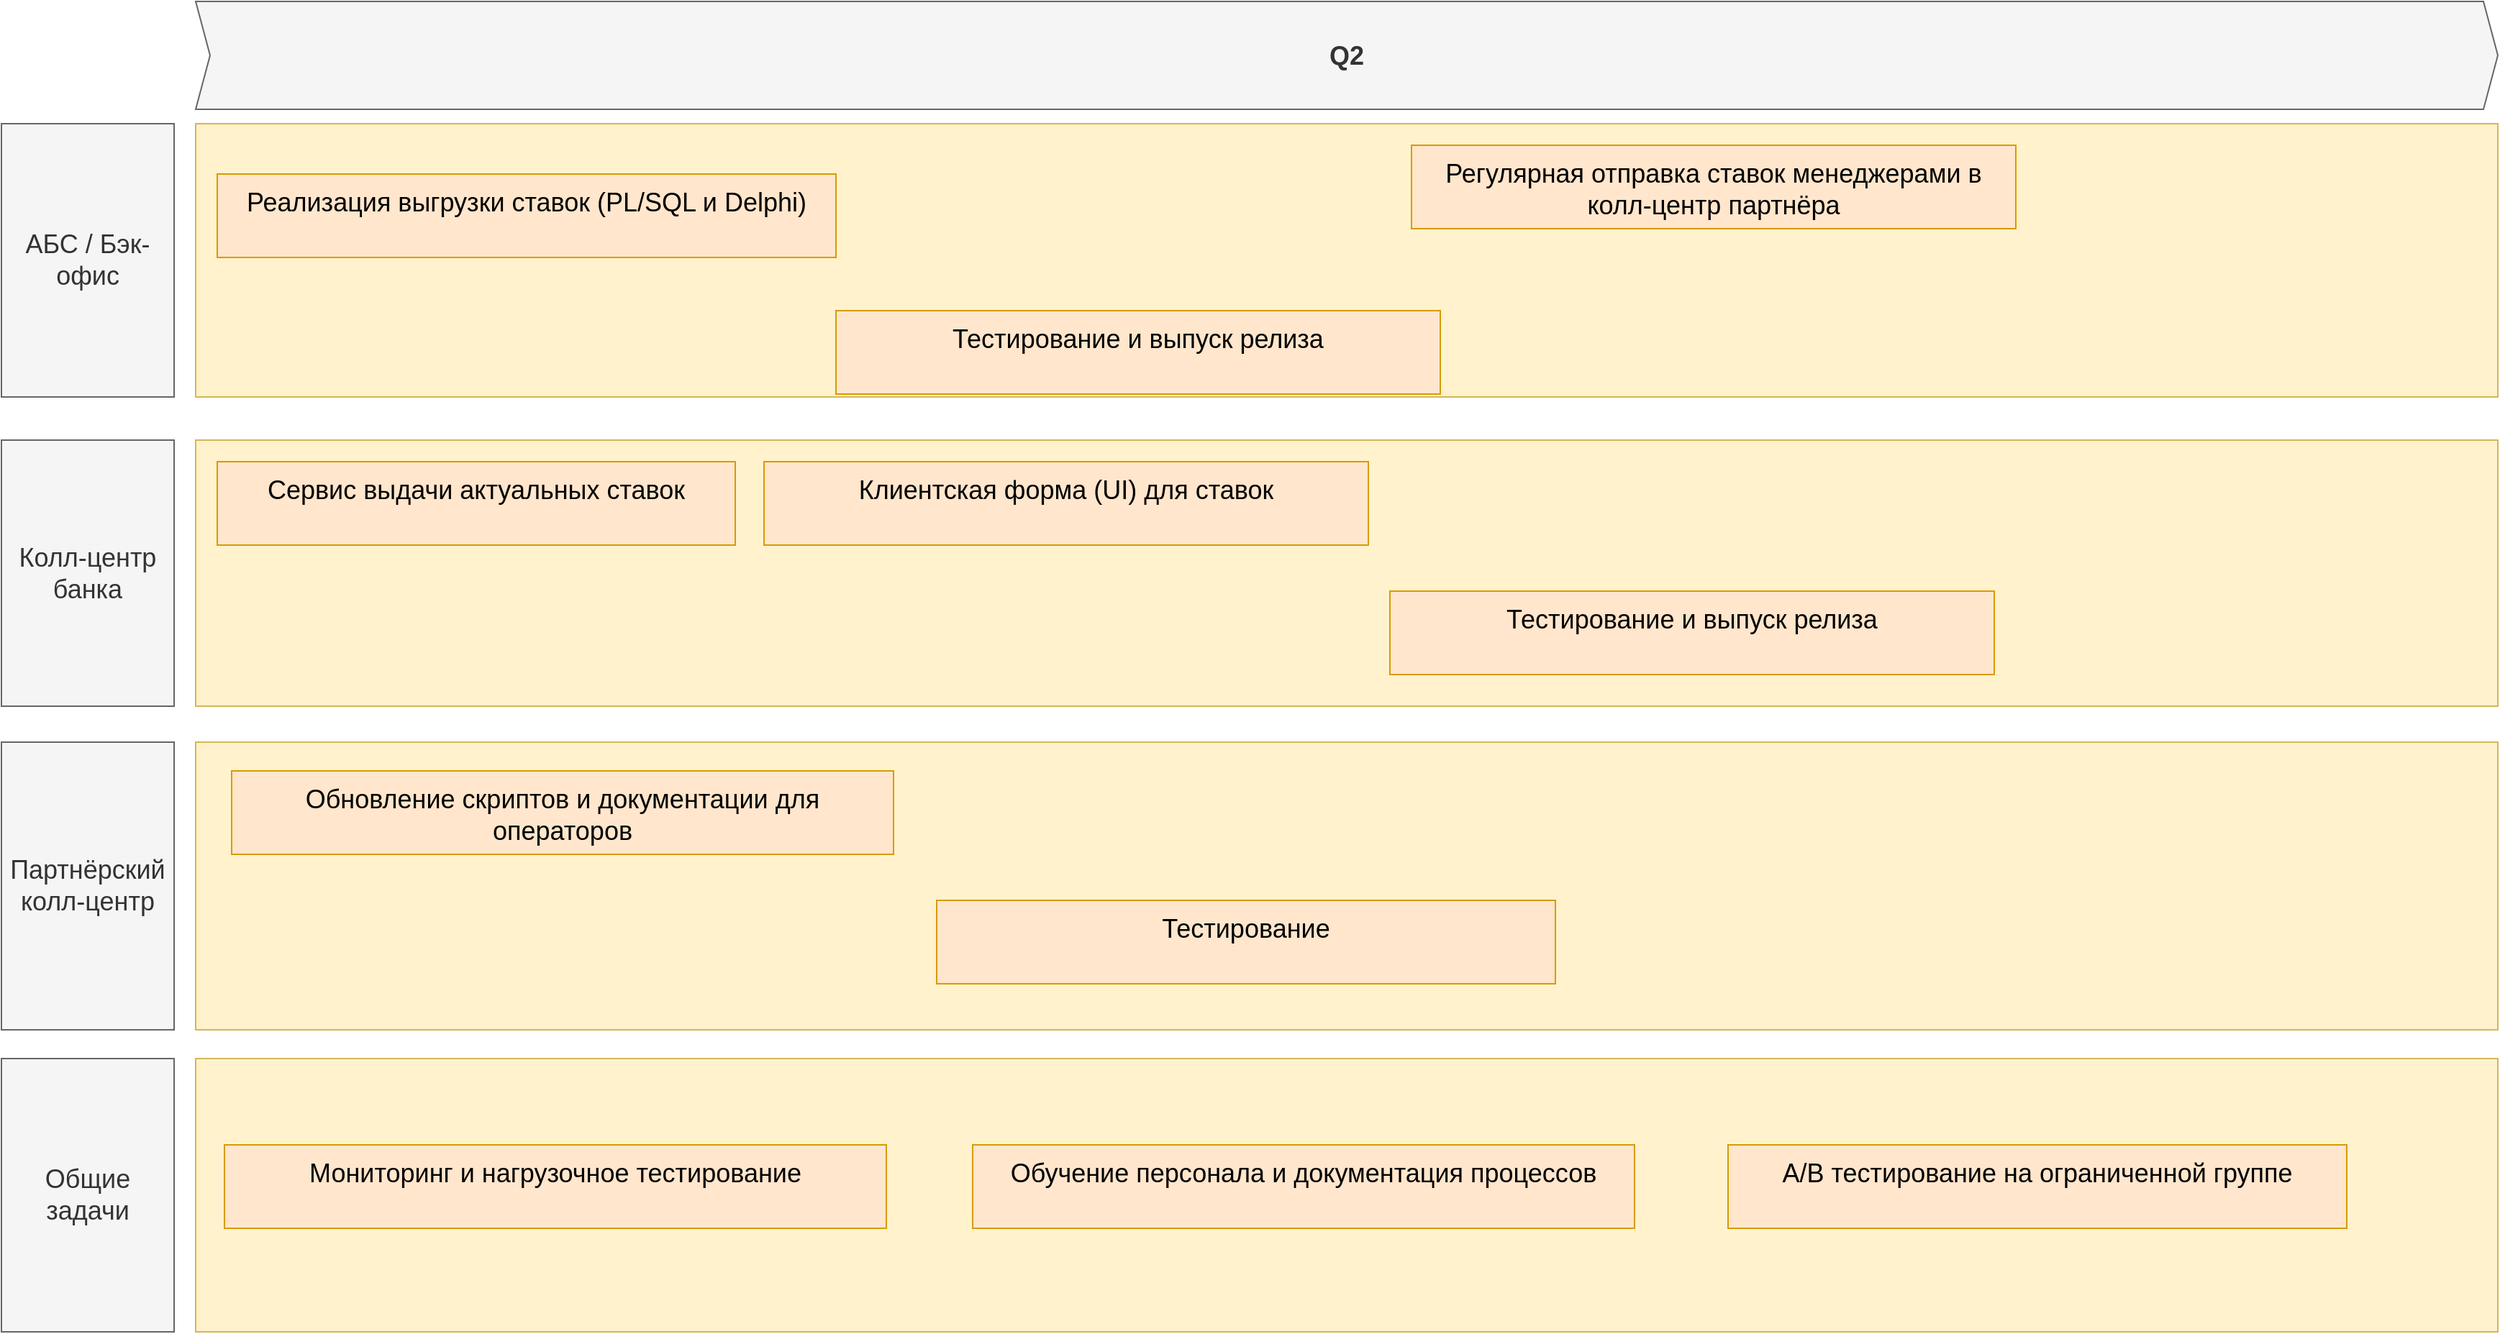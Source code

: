 <mxfile version="24.2.5" type="device" pages="2">
  <diagram id="1zcTAVt1k4KSup7FvAfL" name="Roadmap">
    <mxGraphModel dx="5903" dy="4067" grid="1" gridSize="10" guides="1" tooltips="1" connect="1" arrows="1" fold="1" page="1" pageScale="1" pageWidth="3300" pageHeight="2339" math="0" shadow="0">
      <root>
        <mxCell id="3D7FDG2aXA9G618_Kong-0" />
        <mxCell id="3D7FDG2aXA9G618_Kong-1" parent="3D7FDG2aXA9G618_Kong-0" />
        <mxCell id="SuWMpX9EpDAKQlEzdOSX-0" value="" style="shape=rect;fillColor=#fff2cc;strokeColor=#d6b656;fontSize=24;html=1;whiteSpace=wrap;align=left;verticalAlign=top;spacing=5;rounded=0;" vertex="1" parent="3D7FDG2aXA9G618_Kong-1">
          <mxGeometry x="-2205" y="-945" width="1600" height="185" as="geometry" />
        </mxCell>
        <mxCell id="SuWMpX9EpDAKQlEzdOSX-1" value="" style="shape=rect;fillColor=#fff2cc;strokeColor=#d6b656;fontSize=24;html=1;whiteSpace=wrap;align=left;verticalAlign=top;spacing=5;rounded=0;" vertex="1" parent="3D7FDG2aXA9G618_Kong-1">
          <mxGeometry x="-2205" y="-1165" width="1600" height="190" as="geometry" />
        </mxCell>
        <mxCell id="SuWMpX9EpDAKQlEzdOSX-2" value="Реализация выгрузки ставок (PL/SQL и Delphi)" style="shape=rect;fillColor=#ffe6cc;strokeColor=#d79b00;fontSize=18;html=1;whiteSpace=wrap;align=center;verticalAlign=top;spacing=5;rounded=0;" vertex="1" parent="3D7FDG2aXA9G618_Kong-1">
          <mxGeometry x="-2190" y="-1130" width="430" height="58" as="geometry" />
        </mxCell>
        <mxCell id="SuWMpX9EpDAKQlEzdOSX-3" value="АБС / Бэк-офис" style="rounded=0;whiteSpace=wrap;html=1;fillColor=#f5f5f5;fontColor=#333333;strokeColor=#666666;fontSize=18;" vertex="1" parent="3D7FDG2aXA9G618_Kong-1">
          <mxGeometry x="-2340" y="-1165" width="120" height="190" as="geometry" />
        </mxCell>
        <mxCell id="SuWMpX9EpDAKQlEzdOSX-4" value="Колл-центр банка" style="rounded=0;whiteSpace=wrap;html=1;fontSize=18;fillColor=#f5f5f5;fontColor=#333333;strokeColor=#666666;" vertex="1" parent="3D7FDG2aXA9G618_Kong-1">
          <mxGeometry x="-2340" y="-945" width="120" height="185" as="geometry" />
        </mxCell>
        <mxCell id="SuWMpX9EpDAKQlEzdOSX-5" value="Q2" style="shape=step;perimeter=stepPerimeter;whiteSpace=wrap;html=1;fixedSize=1;size=10;fontSize=18;fontStyle=1;align=center;rounded=0;fillColor=#f5f5f5;fontColor=#333333;strokeColor=#666666;" vertex="1" parent="3D7FDG2aXA9G618_Kong-1">
          <mxGeometry x="-2205" y="-1250" width="1600" height="75" as="geometry" />
        </mxCell>
        <mxCell id="SuWMpX9EpDAKQlEzdOSX-6" value="Сервис выдачи актуальных ставок" style="shape=rect;fillColor=#ffe6cc;strokeColor=#d79b00;fontSize=18;html=1;whiteSpace=wrap;align=center;verticalAlign=top;spacing=5;rounded=0;" vertex="1" parent="3D7FDG2aXA9G618_Kong-1">
          <mxGeometry x="-2190" y="-930" width="360" height="58" as="geometry" />
        </mxCell>
        <mxCell id="SuWMpX9EpDAKQlEzdOSX-7" value="Клиентская форма (UI) для ставок" style="shape=rect;fillColor=#ffe6cc;strokeColor=#d79b00;fontSize=18;html=1;whiteSpace=wrap;align=center;verticalAlign=top;spacing=5;rounded=0;" vertex="1" parent="3D7FDG2aXA9G618_Kong-1">
          <mxGeometry x="-1810" y="-930" width="420" height="58" as="geometry" />
        </mxCell>
        <mxCell id="SuWMpX9EpDAKQlEzdOSX-8" value="Тестирование и выпуск релиза" style="shape=rect;fillColor=#ffe6cc;strokeColor=#d79b00;fontSize=18;html=1;whiteSpace=wrap;align=center;verticalAlign=top;spacing=5;rounded=0;" vertex="1" parent="3D7FDG2aXA9G618_Kong-1">
          <mxGeometry x="-1760" y="-1035" width="420" height="58" as="geometry" />
        </mxCell>
        <mxCell id="SuWMpX9EpDAKQlEzdOSX-9" value="Регулярная отправка ставок менеджерами в колл-центр партнёра" style="shape=rect;fillColor=#ffe6cc;strokeColor=#d79b00;fontSize=18;html=1;whiteSpace=wrap;align=center;verticalAlign=top;spacing=5;rounded=0;" vertex="1" parent="3D7FDG2aXA9G618_Kong-1">
          <mxGeometry x="-1360" y="-1150" width="420" height="58" as="geometry" />
        </mxCell>
        <mxCell id="SuWMpX9EpDAKQlEzdOSX-10" value="Тестирование и выпуск релиза" style="shape=rect;fillColor=#ffe6cc;strokeColor=#d79b00;fontSize=18;html=1;whiteSpace=wrap;align=center;verticalAlign=top;spacing=5;rounded=0;" vertex="1" parent="3D7FDG2aXA9G618_Kong-1">
          <mxGeometry x="-1375" y="-840" width="420" height="58" as="geometry" />
        </mxCell>
        <mxCell id="SuWMpX9EpDAKQlEzdOSX-11" value="" style="shape=rect;fillColor=#fff2cc;strokeColor=#d6b656;fontSize=24;html=1;whiteSpace=wrap;align=left;verticalAlign=top;spacing=5;rounded=0;" vertex="1" parent="3D7FDG2aXA9G618_Kong-1">
          <mxGeometry x="-2205" y="-735" width="1600" height="200" as="geometry" />
        </mxCell>
        <mxCell id="SuWMpX9EpDAKQlEzdOSX-12" value="Партнёрский колл-центр" style="rounded=0;whiteSpace=wrap;html=1;fontSize=18;fillColor=#f5f5f5;fontColor=#333333;strokeColor=#666666;" vertex="1" parent="3D7FDG2aXA9G618_Kong-1">
          <mxGeometry x="-2340" y="-735" width="120" height="200" as="geometry" />
        </mxCell>
        <mxCell id="SuWMpX9EpDAKQlEzdOSX-13" value="Обновление скриптов и документации для операторов" style="shape=rect;fillColor=#ffe6cc;strokeColor=#d79b00;fontSize=18;html=1;whiteSpace=wrap;align=center;verticalAlign=top;spacing=5;rounded=0;" vertex="1" parent="3D7FDG2aXA9G618_Kong-1">
          <mxGeometry x="-2180" y="-715" width="460" height="58" as="geometry" />
        </mxCell>
        <mxCell id="SuWMpX9EpDAKQlEzdOSX-14" value="Тестирование" style="shape=rect;fillColor=#ffe6cc;strokeColor=#d79b00;fontSize=18;html=1;whiteSpace=wrap;align=center;verticalAlign=top;spacing=5;rounded=0;" vertex="1" parent="3D7FDG2aXA9G618_Kong-1">
          <mxGeometry x="-1690" y="-625" width="430" height="58" as="geometry" />
        </mxCell>
        <mxCell id="SuWMpX9EpDAKQlEzdOSX-15" value="" style="shape=rect;fillColor=#fff2cc;strokeColor=#d6b656;fontSize=24;html=1;whiteSpace=wrap;align=left;verticalAlign=top;spacing=5;rounded=0;" vertex="1" parent="3D7FDG2aXA9G618_Kong-1">
          <mxGeometry x="-2205" y="-515" width="1600" height="190" as="geometry" />
        </mxCell>
        <mxCell id="SuWMpX9EpDAKQlEzdOSX-16" value="Общие задачи" style="rounded=0;whiteSpace=wrap;html=1;fontSize=18;fillColor=#f5f5f5;fontColor=#333333;strokeColor=#666666;" vertex="1" parent="3D7FDG2aXA9G618_Kong-1">
          <mxGeometry x="-2340" y="-515" width="120" height="190" as="geometry" />
        </mxCell>
        <mxCell id="SuWMpX9EpDAKQlEzdOSX-17" value="Обучение персонала и документация процессов" style="shape=rect;fillColor=#ffe6cc;strokeColor=#d79b00;fontSize=18;html=1;whiteSpace=wrap;align=center;verticalAlign=top;spacing=5;rounded=0;" vertex="1" parent="3D7FDG2aXA9G618_Kong-1">
          <mxGeometry x="-1665" y="-455" width="460" height="58" as="geometry" />
        </mxCell>
        <mxCell id="SuWMpX9EpDAKQlEzdOSX-18" value="Мониторинг и нагрузочное тестирование" style="shape=rect;fillColor=#ffe6cc;strokeColor=#d79b00;fontSize=18;html=1;whiteSpace=wrap;align=center;verticalAlign=top;spacing=5;rounded=0;" vertex="1" parent="3D7FDG2aXA9G618_Kong-1">
          <mxGeometry x="-2185" y="-455" width="460" height="58" as="geometry" />
        </mxCell>
        <mxCell id="SuWMpX9EpDAKQlEzdOSX-19" value="A/B тестирование на ограниченной группе" style="shape=rect;fillColor=#ffe6cc;strokeColor=#d79b00;fontSize=18;html=1;whiteSpace=wrap;align=center;verticalAlign=top;spacing=5;rounded=0;" vertex="1" parent="3D7FDG2aXA9G618_Kong-1">
          <mxGeometry x="-1140" y="-455" width="430" height="58" as="geometry" />
        </mxCell>
      </root>
    </mxGraphModel>
  </diagram>
  <diagram id="6faDem5PxRRIMGQd80wj" name="Roadmap_change">
    <mxGraphModel grid="1" page="1" gridSize="10" guides="1" tooltips="1" connect="1" arrows="1" fold="1" pageScale="1" pageWidth="3300" pageHeight="2339" math="0" shadow="0">
      <root>
        <mxCell id="0" />
        <mxCell id="1" parent="0" />
        <mxCell id="QlwB00z0-otb056kdUWZ-19" value="" style="shape=rect;fillColor=#fff2cc;strokeColor=none;fontSize=24;html=1;whiteSpace=wrap;align=left;verticalAlign=top;spacing=5;rounded=0;" vertex="1" parent="1">
          <mxGeometry x="-2500" y="-530" width="1620" height="190" as="geometry" />
        </mxCell>
        <mxCell id="QlwB00z0-otb056kdUWZ-18" value="" style="shape=rect;fillColor=#fff2cc;strokeColor=none;fontSize=24;html=1;whiteSpace=wrap;align=left;verticalAlign=top;spacing=5;rounded=0;" vertex="1" parent="1">
          <mxGeometry x="-2500" y="-730" width="1620" height="180" as="geometry" />
        </mxCell>
        <mxCell id="QlwB00z0-otb056kdUWZ-17" value="" style="shape=rect;fillColor=#fff2cc;strokeColor=none;fontSize=24;html=1;whiteSpace=wrap;align=left;verticalAlign=top;spacing=5;rounded=0;" vertex="1" parent="1">
          <mxGeometry x="-2500" y="-930" width="1610" height="180" as="geometry" />
        </mxCell>
        <mxCell id="QlwB00z0-otb056kdUWZ-3" value="" style="shape=rect;fillColor=#fff2cc;strokeColor=none;fontSize=24;html=1;whiteSpace=wrap;align=left;verticalAlign=top;spacing=5;rounded=0;" vertex="1" parent="1">
          <mxGeometry x="-2500" y="-1146.8" width="1610" height="196.8" as="geometry" />
        </mxCell>
        <mxCell id="QlwB00z0-otb056kdUWZ-4" value="T1 - API сервиса интеграции депозитов АБС" style="shape=rect;fillColor=#ffe6cc;strokeColor=#d79b00;fontSize=18;html=1;whiteSpace=wrap;align=left;verticalAlign=top;spacing=5;rounded=0;" vertex="1" parent="1">
          <mxGeometry x="-2480" y="-1120" width="390" height="50" as="geometry" />
        </mxCell>
        <mxCell id="QlwB00z0-otb056kdUWZ-5" value="T2 - Передача файлов на SFTP-сервер" style="shape=rect;fillColor=#ffe6cc;strokeColor=#d79b00;fontSize=18;html=1;whiteSpace=wrap;align=center;verticalAlign=top;spacing=5;rounded=0;" vertex="1" parent="1">
          <mxGeometry x="-2120" y="-1040" width="550" height="60" as="geometry" />
        </mxCell>
        <mxCell id="QlwB00z0-otb056kdUWZ-6" value="АБС&lt;div&gt;Сервис интеграции депозитов&lt;/div&gt;" style="rounded=0;whiteSpace=wrap;html=1;fillColor=#f5f5f5;fontColor=#333333;strokeColor=#666666;fontSize=18;" vertex="1" parent="1">
          <mxGeometry x="-2630" y="-1146.8" width="120" height="196.8" as="geometry" />
        </mxCell>
        <mxCell id="QlwB00z0-otb056kdUWZ-7" value="SFTP" style="rounded=0;whiteSpace=wrap;html=1;fillColor=#f5f5f5;fontColor=#333333;strokeColor=#666666;fontSize=18;" vertex="1" parent="1">
          <mxGeometry x="-2630" y="-930" width="120" height="180" as="geometry" />
        </mxCell>
        <mxCell id="QlwB00z0-otb056kdUWZ-8" value="Q2" style="shape=step;perimeter=stepPerimeter;whiteSpace=wrap;html=1;fixedSize=1;size=10;fillColor=#f5f5f5;strokeColor=#666666;fontSize=18;fontStyle=1;align=center;rounded=0;fontColor=#333333;" vertex="1" parent="1">
          <mxGeometry x="-2500" y="-1240" width="1610" height="74.4" as="geometry" />
        </mxCell>
        <mxCell id="QlwB00z0-otb056kdUWZ-11" value="T5 - Вывод ставок пользователю системы колл-центра" style="shape=rect;fillColor=#ffe6cc;strokeColor=#d79b00;fontSize=18;html=1;whiteSpace=wrap;align=center;verticalAlign=top;spacing=5;rounded=0;" vertex="1" parent="1">
          <mxGeometry x="-1860" y="-640" width="940" height="50" as="geometry" />
        </mxCell>
        <mxCell id="QlwB00z0-otb056kdUWZ-12" value="T4 - Получение ставок через API интеграции АБС" style="shape=rect;fillColor=#ffe6cc;strokeColor=#d79b00;fontSize=18;html=1;whiteSpace=wrap;align=center;verticalAlign=top;spacing=5;rounded=0;" vertex="1" parent="1">
          <mxGeometry x="-2060" y="-720" width="480" height="60" as="geometry" />
        </mxCell>
        <mxCell id="QlwB00z0-otb056kdUWZ-13" value="T6 - Получение файлов с SFTP для операторов партнера" style="shape=rect;fillColor=#ffe6cc;strokeColor=#d79b00;fontSize=18;html=1;whiteSpace=wrap;align=center;verticalAlign=top;spacing=5;rounded=0;" vertex="1" parent="1">
          <mxGeometry x="-1560" y="-470" width="640" height="50" as="geometry" />
        </mxCell>
        <mxCell id="QlwB00z0-otb056kdUWZ-14" value="Система колл-центра" style="rounded=0;whiteSpace=wrap;html=1;fillColor=#f5f5f5;fontColor=#333333;strokeColor=#666666;fontSize=18;" vertex="1" parent="1">
          <mxGeometry x="-2630" y="-730" width="120" height="180" as="geometry" />
        </mxCell>
        <mxCell id="QlwB00z0-otb056kdUWZ-15" value="Система&amp;nbsp; партнерского колл-центра" style="rounded=0;whiteSpace=wrap;html=1;fillColor=#f5f5f5;fontColor=#333333;strokeColor=#666666;fontSize=18;" vertex="1" parent="1">
          <mxGeometry x="-2630" y="-530" width="120" height="190" as="geometry" />
        </mxCell>
        <mxCell id="QlwB00z0-otb056kdUWZ-16" value="T3 - Развернуть SFTP сервер" style="shape=rect;fillColor=#ffe6cc;strokeColor=#d79b00;fontSize=18;html=1;whiteSpace=wrap;align=center;verticalAlign=top;spacing=5;rounded=0;" vertex="1" parent="1">
          <mxGeometry x="-2400" y="-910" width="280" height="60" as="geometry" />
        </mxCell>
      </root>
    </mxGraphModel>
  </diagram>
</mxfile>
